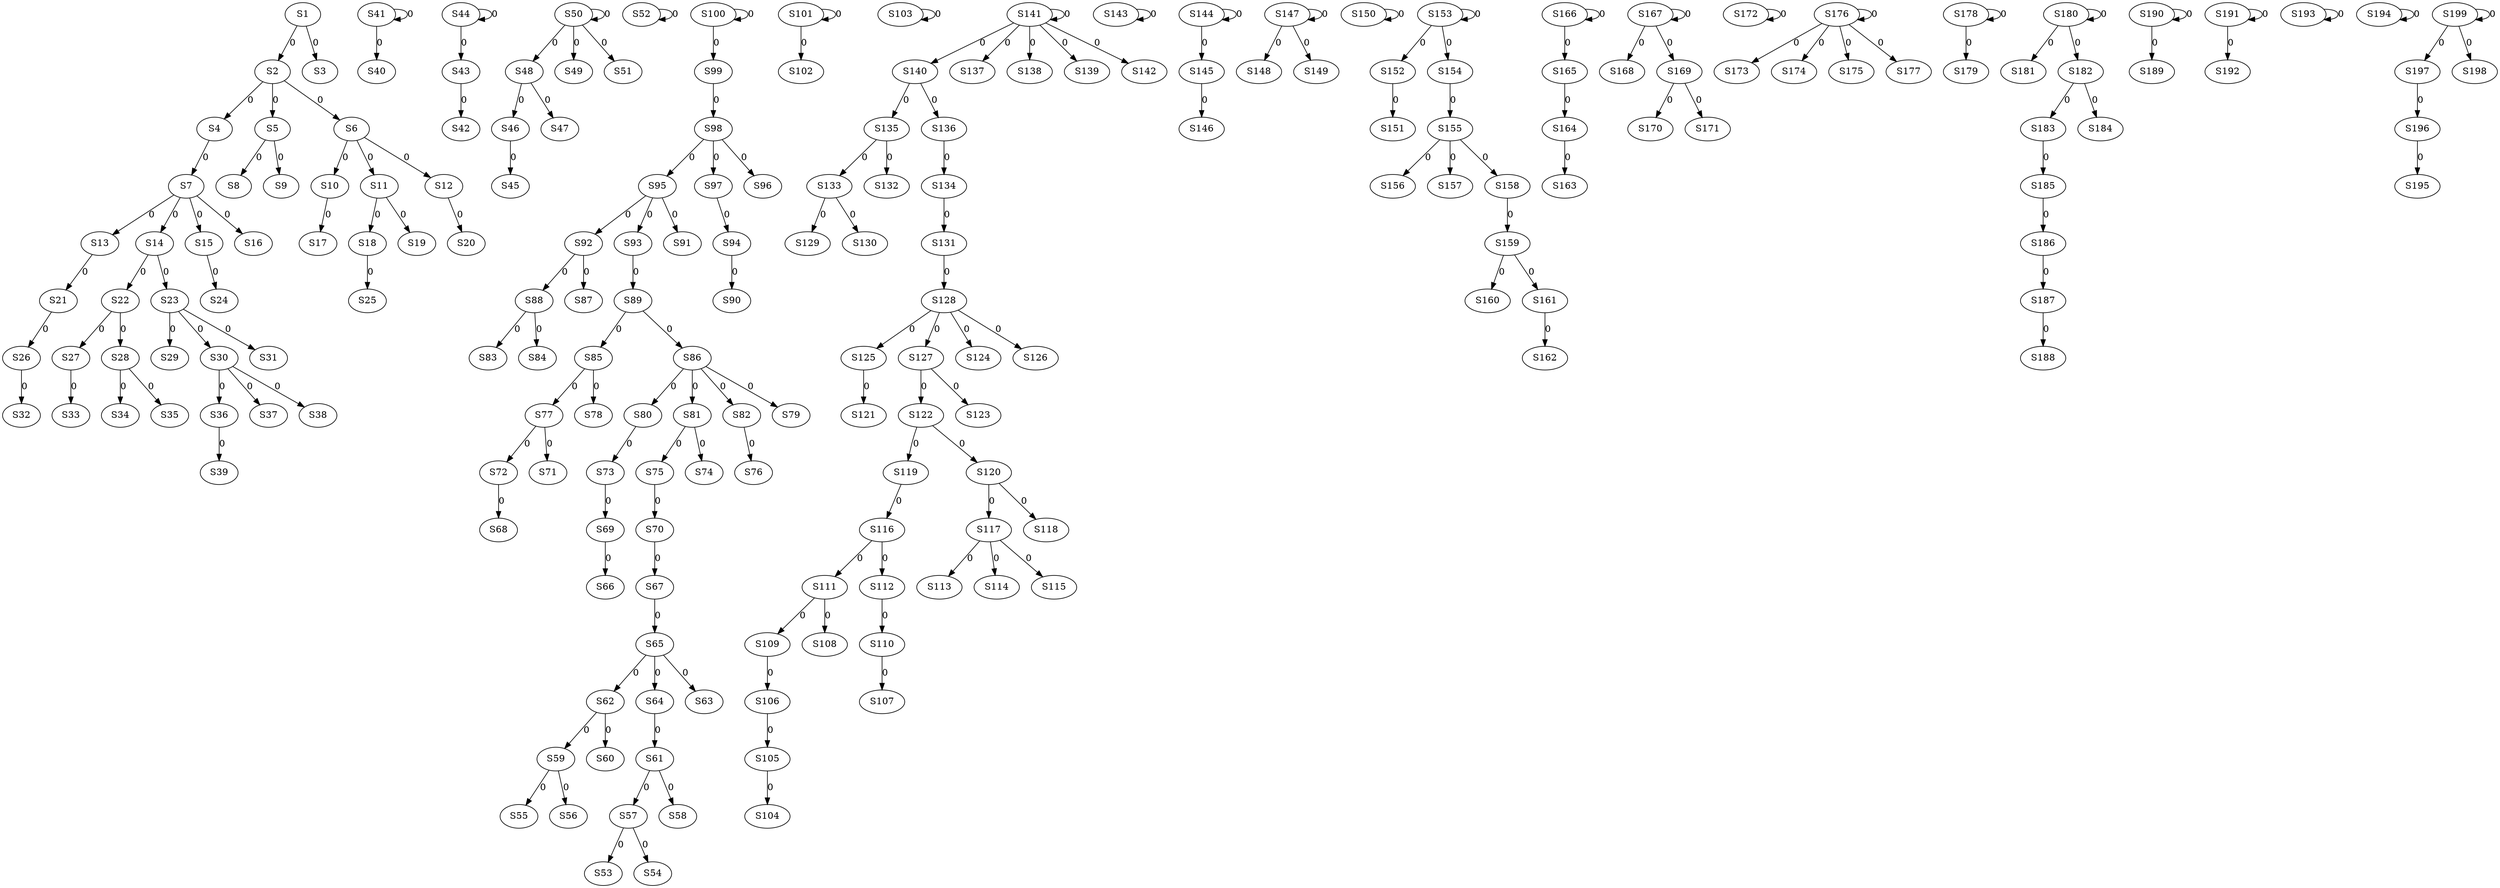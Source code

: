 strict digraph {
	S1 -> S2 [ label = 0 ];
	S1 -> S3 [ label = 0 ];
	S2 -> S4 [ label = 0 ];
	S2 -> S5 [ label = 0 ];
	S2 -> S6 [ label = 0 ];
	S4 -> S7 [ label = 0 ];
	S5 -> S8 [ label = 0 ];
	S5 -> S9 [ label = 0 ];
	S6 -> S10 [ label = 0 ];
	S6 -> S11 [ label = 0 ];
	S6 -> S12 [ label = 0 ];
	S7 -> S13 [ label = 0 ];
	S7 -> S14 [ label = 0 ];
	S7 -> S15 [ label = 0 ];
	S7 -> S16 [ label = 0 ];
	S10 -> S17 [ label = 0 ];
	S11 -> S18 [ label = 0 ];
	S11 -> S19 [ label = 0 ];
	S12 -> S20 [ label = 0 ];
	S13 -> S21 [ label = 0 ];
	S14 -> S22 [ label = 0 ];
	S14 -> S23 [ label = 0 ];
	S15 -> S24 [ label = 0 ];
	S18 -> S25 [ label = 0 ];
	S21 -> S26 [ label = 0 ];
	S22 -> S27 [ label = 0 ];
	S22 -> S28 [ label = 0 ];
	S23 -> S29 [ label = 0 ];
	S23 -> S30 [ label = 0 ];
	S23 -> S31 [ label = 0 ];
	S26 -> S32 [ label = 0 ];
	S27 -> S33 [ label = 0 ];
	S28 -> S34 [ label = 0 ];
	S28 -> S35 [ label = 0 ];
	S30 -> S36 [ label = 0 ];
	S30 -> S37 [ label = 0 ];
	S30 -> S38 [ label = 0 ];
	S36 -> S39 [ label = 0 ];
	S41 -> S40 [ label = 0 ];
	S41 -> S41 [ label = 0 ];
	S43 -> S42 [ label = 0 ];
	S44 -> S43 [ label = 0 ];
	S44 -> S44 [ label = 0 ];
	S46 -> S45 [ label = 0 ];
	S48 -> S46 [ label = 0 ];
	S48 -> S47 [ label = 0 ];
	S50 -> S48 [ label = 0 ];
	S50 -> S49 [ label = 0 ];
	S50 -> S50 [ label = 0 ];
	S50 -> S51 [ label = 0 ];
	S52 -> S52 [ label = 0 ];
	S57 -> S53 [ label = 0 ];
	S57 -> S54 [ label = 0 ];
	S59 -> S55 [ label = 0 ];
	S59 -> S56 [ label = 0 ];
	S61 -> S57 [ label = 0 ];
	S61 -> S58 [ label = 0 ];
	S62 -> S59 [ label = 0 ];
	S62 -> S60 [ label = 0 ];
	S64 -> S61 [ label = 0 ];
	S65 -> S62 [ label = 0 ];
	S65 -> S63 [ label = 0 ];
	S65 -> S64 [ label = 0 ];
	S67 -> S65 [ label = 0 ];
	S69 -> S66 [ label = 0 ];
	S70 -> S67 [ label = 0 ];
	S72 -> S68 [ label = 0 ];
	S73 -> S69 [ label = 0 ];
	S75 -> S70 [ label = 0 ];
	S77 -> S71 [ label = 0 ];
	S77 -> S72 [ label = 0 ];
	S80 -> S73 [ label = 0 ];
	S81 -> S74 [ label = 0 ];
	S81 -> S75 [ label = 0 ];
	S82 -> S76 [ label = 0 ];
	S85 -> S77 [ label = 0 ];
	S85 -> S78 [ label = 0 ];
	S86 -> S79 [ label = 0 ];
	S86 -> S80 [ label = 0 ];
	S86 -> S81 [ label = 0 ];
	S86 -> S82 [ label = 0 ];
	S88 -> S83 [ label = 0 ];
	S88 -> S84 [ label = 0 ];
	S89 -> S85 [ label = 0 ];
	S89 -> S86 [ label = 0 ];
	S92 -> S87 [ label = 0 ];
	S92 -> S88 [ label = 0 ];
	S93 -> S89 [ label = 0 ];
	S94 -> S90 [ label = 0 ];
	S95 -> S91 [ label = 0 ];
	S95 -> S92 [ label = 0 ];
	S95 -> S93 [ label = 0 ];
	S97 -> S94 [ label = 0 ];
	S98 -> S95 [ label = 0 ];
	S98 -> S96 [ label = 0 ];
	S98 -> S97 [ label = 0 ];
	S99 -> S98 [ label = 0 ];
	S100 -> S99 [ label = 0 ];
	S100 -> S100 [ label = 0 ];
	S101 -> S101 [ label = 0 ];
	S101 -> S102 [ label = 0 ];
	S103 -> S103 [ label = 0 ];
	S105 -> S104 [ label = 0 ];
	S106 -> S105 [ label = 0 ];
	S109 -> S106 [ label = 0 ];
	S110 -> S107 [ label = 0 ];
	S111 -> S108 [ label = 0 ];
	S111 -> S109 [ label = 0 ];
	S112 -> S110 [ label = 0 ];
	S116 -> S111 [ label = 0 ];
	S116 -> S112 [ label = 0 ];
	S117 -> S113 [ label = 0 ];
	S117 -> S114 [ label = 0 ];
	S117 -> S115 [ label = 0 ];
	S119 -> S116 [ label = 0 ];
	S120 -> S117 [ label = 0 ];
	S120 -> S118 [ label = 0 ];
	S122 -> S119 [ label = 0 ];
	S122 -> S120 [ label = 0 ];
	S125 -> S121 [ label = 0 ];
	S127 -> S122 [ label = 0 ];
	S127 -> S123 [ label = 0 ];
	S128 -> S124 [ label = 0 ];
	S128 -> S125 [ label = 0 ];
	S128 -> S126 [ label = 0 ];
	S128 -> S127 [ label = 0 ];
	S131 -> S128 [ label = 0 ];
	S133 -> S129 [ label = 0 ];
	S133 -> S130 [ label = 0 ];
	S134 -> S131 [ label = 0 ];
	S135 -> S132 [ label = 0 ];
	S135 -> S133 [ label = 0 ];
	S136 -> S134 [ label = 0 ];
	S140 -> S135 [ label = 0 ];
	S140 -> S136 [ label = 0 ];
	S141 -> S137 [ label = 0 ];
	S141 -> S138 [ label = 0 ];
	S141 -> S139 [ label = 0 ];
	S141 -> S140 [ label = 0 ];
	S141 -> S141 [ label = 0 ];
	S141 -> S142 [ label = 0 ];
	S143 -> S143 [ label = 0 ];
	S144 -> S144 [ label = 0 ];
	S144 -> S145 [ label = 0 ];
	S145 -> S146 [ label = 0 ];
	S147 -> S147 [ label = 0 ];
	S147 -> S148 [ label = 0 ];
	S147 -> S149 [ label = 0 ];
	S150 -> S150 [ label = 0 ];
	S152 -> S151 [ label = 0 ];
	S153 -> S152 [ label = 0 ];
	S153 -> S153 [ label = 0 ];
	S153 -> S154 [ label = 0 ];
	S154 -> S155 [ label = 0 ];
	S155 -> S156 [ label = 0 ];
	S155 -> S157 [ label = 0 ];
	S155 -> S158 [ label = 0 ];
	S158 -> S159 [ label = 0 ];
	S159 -> S160 [ label = 0 ];
	S159 -> S161 [ label = 0 ];
	S161 -> S162 [ label = 0 ];
	S164 -> S163 [ label = 0 ];
	S165 -> S164 [ label = 0 ];
	S166 -> S165 [ label = 0 ];
	S166 -> S166 [ label = 0 ];
	S167 -> S167 [ label = 0 ];
	S167 -> S168 [ label = 0 ];
	S167 -> S169 [ label = 0 ];
	S169 -> S170 [ label = 0 ];
	S169 -> S171 [ label = 0 ];
	S172 -> S172 [ label = 0 ];
	S176 -> S173 [ label = 0 ];
	S176 -> S174 [ label = 0 ];
	S176 -> S175 [ label = 0 ];
	S176 -> S176 [ label = 0 ];
	S176 -> S177 [ label = 0 ];
	S178 -> S178 [ label = 0 ];
	S178 -> S179 [ label = 0 ];
	S180 -> S180 [ label = 0 ];
	S180 -> S181 [ label = 0 ];
	S180 -> S182 [ label = 0 ];
	S182 -> S183 [ label = 0 ];
	S182 -> S184 [ label = 0 ];
	S183 -> S185 [ label = 0 ];
	S185 -> S186 [ label = 0 ];
	S186 -> S187 [ label = 0 ];
	S187 -> S188 [ label = 0 ];
	S190 -> S189 [ label = 0 ];
	S190 -> S190 [ label = 0 ];
	S191 -> S191 [ label = 0 ];
	S191 -> S192 [ label = 0 ];
	S193 -> S193 [ label = 0 ];
	S194 -> S194 [ label = 0 ];
	S196 -> S195 [ label = 0 ];
	S197 -> S196 [ label = 0 ];
	S199 -> S197 [ label = 0 ];
	S199 -> S198 [ label = 0 ];
	S199 -> S199 [ label = 0 ];
}